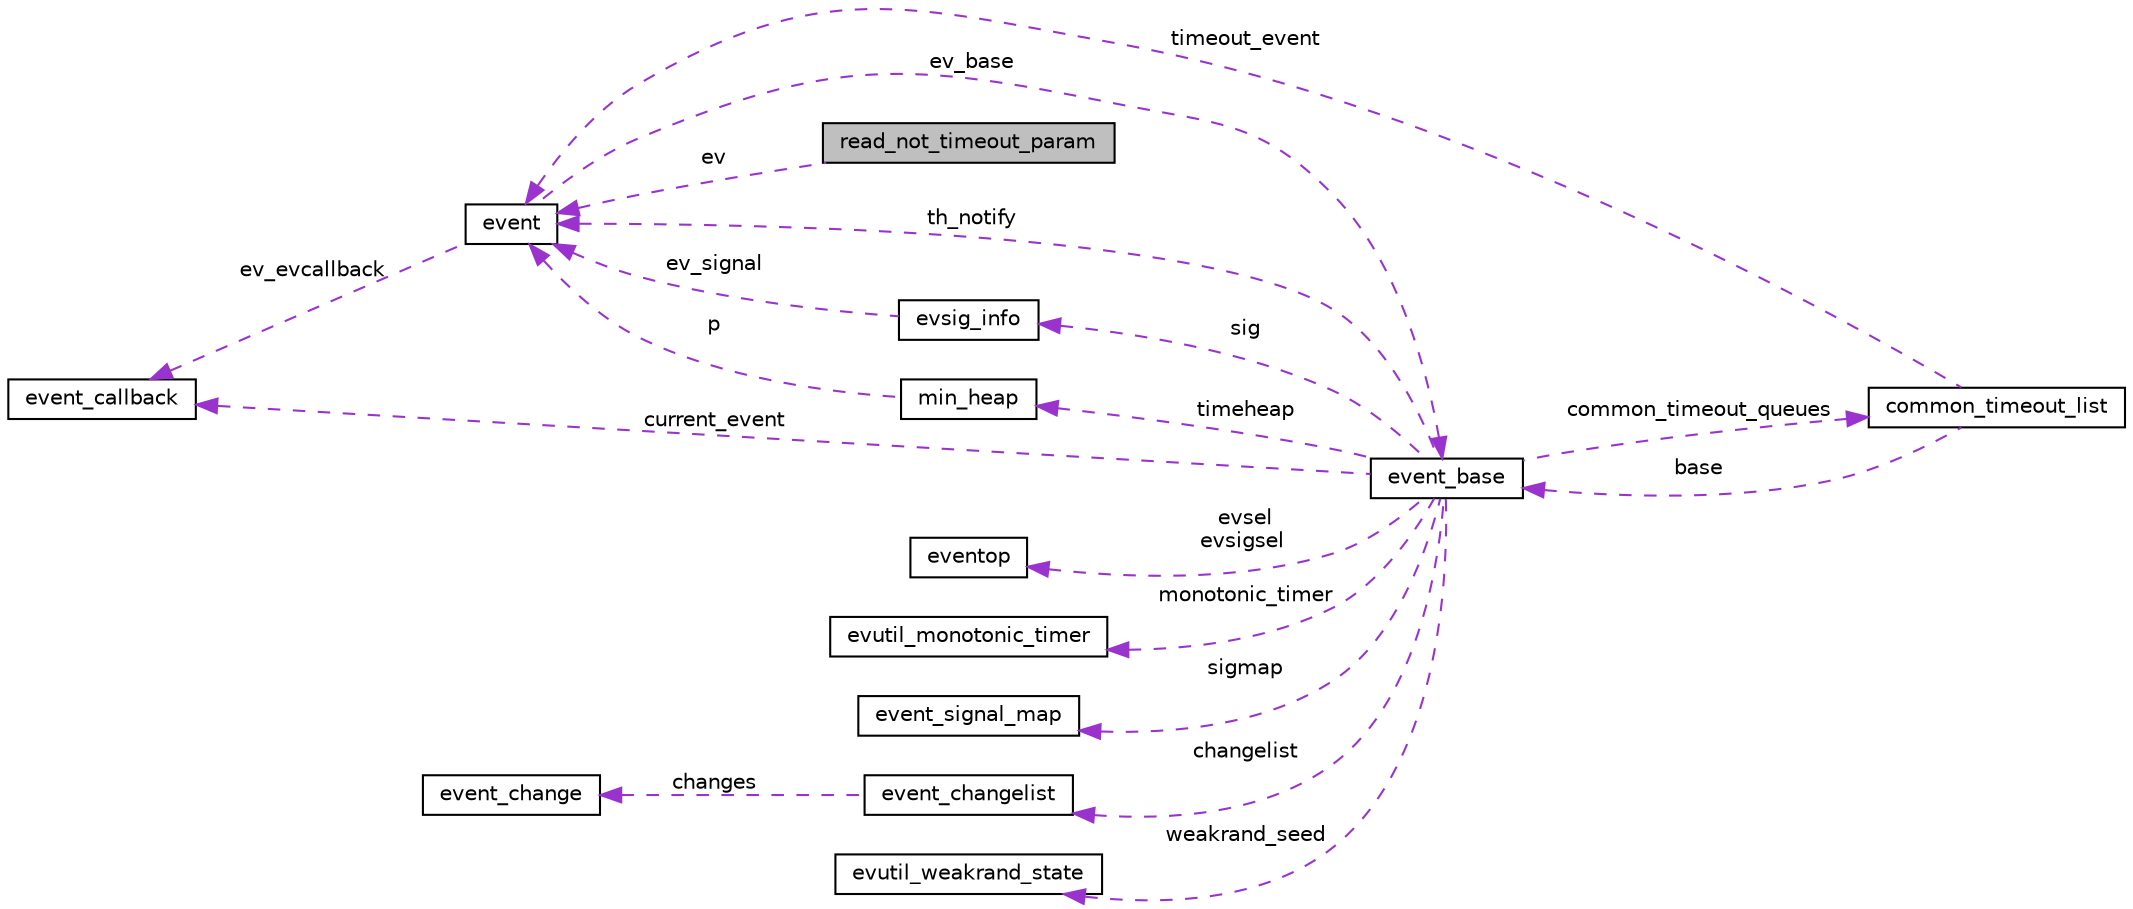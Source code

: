 digraph "read_not_timeout_param"
{
 // LATEX_PDF_SIZE
  edge [fontname="Helvetica",fontsize="10",labelfontname="Helvetica",labelfontsize="10"];
  node [fontname="Helvetica",fontsize="10",shape=record];
  rankdir="LR";
  Node1 [label="read_not_timeout_param",height=0.2,width=0.4,color="black", fillcolor="grey75", style="filled", fontcolor="black",tooltip=" "];
  Node2 -> Node1 [dir="back",color="darkorchid3",fontsize="10",style="dashed",label=" ev" ,fontname="Helvetica"];
  Node2 [label="event",height=0.2,width=0.4,color="black", fillcolor="white", style="filled",URL="$structevent.html",tooltip=" "];
  Node3 -> Node2 [dir="back",color="darkorchid3",fontsize="10",style="dashed",label=" ev_evcallback" ,fontname="Helvetica"];
  Node3 [label="event_callback",height=0.2,width=0.4,color="black", fillcolor="white", style="filled",URL="$structevent__callback.html",tooltip=" "];
  Node4 -> Node2 [dir="back",color="darkorchid3",fontsize="10",style="dashed",label=" ev_base" ,fontname="Helvetica"];
  Node4 [label="event_base",height=0.2,width=0.4,color="black", fillcolor="white", style="filled",URL="$structevent__base.html",tooltip=" "];
  Node5 -> Node4 [dir="back",color="darkorchid3",fontsize="10",style="dashed",label=" evsel\nevsigsel" ,fontname="Helvetica"];
  Node5 [label="eventop",height=0.2,width=0.4,color="black", fillcolor="white", style="filled",URL="$structeventop.html",tooltip=" "];
  Node6 -> Node4 [dir="back",color="darkorchid3",fontsize="10",style="dashed",label=" sig" ,fontname="Helvetica"];
  Node6 [label="evsig_info",height=0.2,width=0.4,color="black", fillcolor="white", style="filled",URL="$structevsig__info.html",tooltip=" "];
  Node2 -> Node6 [dir="back",color="darkorchid3",fontsize="10",style="dashed",label=" ev_signal" ,fontname="Helvetica"];
  Node7 -> Node4 [dir="back",color="darkorchid3",fontsize="10",style="dashed",label=" timeheap" ,fontname="Helvetica"];
  Node7 [label="min_heap",height=0.2,width=0.4,color="black", fillcolor="white", style="filled",URL="$structmin__heap.html",tooltip=" "];
  Node2 -> Node7 [dir="back",color="darkorchid3",fontsize="10",style="dashed",label=" p" ,fontname="Helvetica"];
  Node2 -> Node4 [dir="back",color="darkorchid3",fontsize="10",style="dashed",label=" th_notify" ,fontname="Helvetica"];
  Node3 -> Node4 [dir="back",color="darkorchid3",fontsize="10",style="dashed",label=" current_event" ,fontname="Helvetica"];
  Node8 -> Node4 [dir="back",color="darkorchid3",fontsize="10",style="dashed",label=" common_timeout_queues" ,fontname="Helvetica"];
  Node8 [label="common_timeout_list",height=0.2,width=0.4,color="black", fillcolor="white", style="filled",URL="$structcommon__timeout__list.html",tooltip=" "];
  Node2 -> Node8 [dir="back",color="darkorchid3",fontsize="10",style="dashed",label=" timeout_event" ,fontname="Helvetica"];
  Node4 -> Node8 [dir="back",color="darkorchid3",fontsize="10",style="dashed",label=" base" ,fontname="Helvetica"];
  Node9 -> Node4 [dir="back",color="darkorchid3",fontsize="10",style="dashed",label=" monotonic_timer" ,fontname="Helvetica"];
  Node9 [label="evutil_monotonic_timer",height=0.2,width=0.4,color="black", fillcolor="white", style="filled",URL="$structevutil__monotonic__timer.html",tooltip=" "];
  Node10 -> Node4 [dir="back",color="darkorchid3",fontsize="10",style="dashed",label=" sigmap" ,fontname="Helvetica"];
  Node10 [label="event_signal_map",height=0.2,width=0.4,color="black", fillcolor="white", style="filled",URL="$structevent__signal__map.html",tooltip=" "];
  Node11 -> Node4 [dir="back",color="darkorchid3",fontsize="10",style="dashed",label=" changelist" ,fontname="Helvetica"];
  Node11 [label="event_changelist",height=0.2,width=0.4,color="black", fillcolor="white", style="filled",URL="$structevent__changelist.html",tooltip=" "];
  Node12 -> Node11 [dir="back",color="darkorchid3",fontsize="10",style="dashed",label=" changes" ,fontname="Helvetica"];
  Node12 [label="event_change",height=0.2,width=0.4,color="black", fillcolor="white", style="filled",URL="$structevent__change.html",tooltip=" "];
  Node13 -> Node4 [dir="back",color="darkorchid3",fontsize="10",style="dashed",label=" weakrand_seed" ,fontname="Helvetica"];
  Node13 [label="evutil_weakrand_state",height=0.2,width=0.4,color="black", fillcolor="white", style="filled",URL="$structevutil__weakrand__state.html",tooltip=" "];
}
